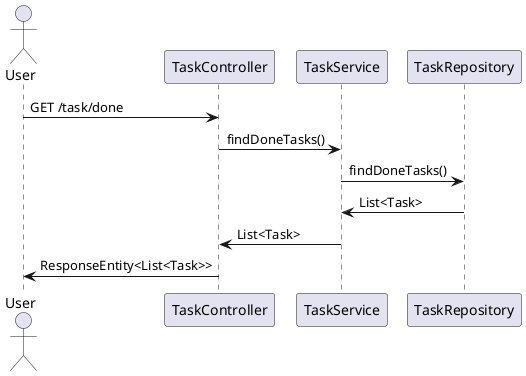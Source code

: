 @startuml CU002 - Visualizar tarefas concluidas
actor User
User -> TaskController: GET /task/done
TaskController -> TaskService: findDoneTasks()
TaskService -> TaskRepository: findDoneTasks()
TaskRepository -> TaskService: List<Task>
TaskService -> TaskController: List<Task>
TaskController -> User: ResponseEntity<List<Task>>
@enduml
